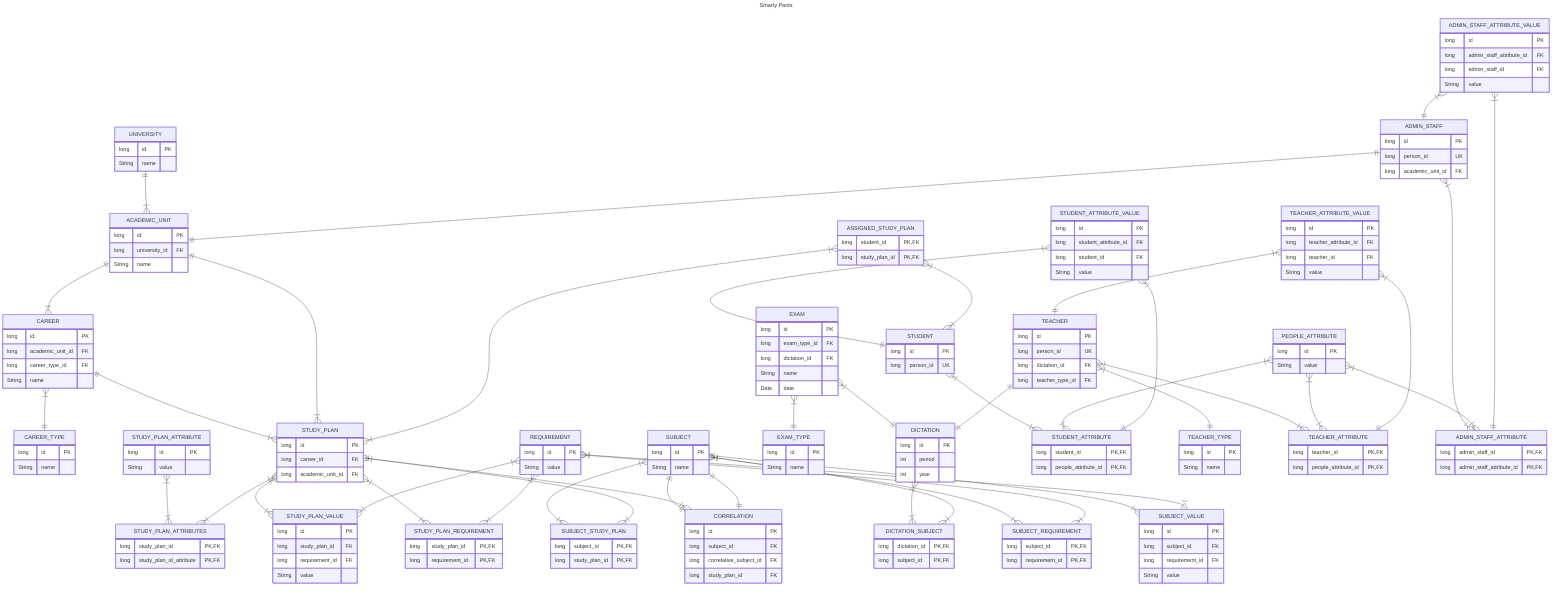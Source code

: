 ---
title: Smarty Pants
---
erDiagram

   UNIVERSITY{
       long id PK
       String name
   }

   UNIVERSITY ||--|{ ACADEMIC_UNIT : ""
   ACADEMIC_UNIT{
       long id PK
       long university_id FK
       String name
   }

   ACADEMIC_UNIT ||--|{ CAREER : ""
   CAREER{
       long id PK
       long academic_unit_id FK
       long career_type_id FK
       String name
   }

   CAREER }|--|| CAREER_TYPE : ""
   CAREER_TYPE{
       long id PK
       String name
   }

   CAREER ||--|{ STUDY_PLAN : ""
   ACADEMIC_UNIT ||--|{ STUDY_PLAN : ""
   STUDY_PLAN{
       long id PK
       long career_id FK
       long academic_unit_id FK
   }

   STUDY_PLAN_ATTRIBUTE{
       long id PK
       String value
   }

   STUDY_PLAN_ATTRIBUTE }|--|{ STUDY_PLAN_ATTRIBUTES : ""
   STUDY_PLAN }|--|{ STUDY_PLAN_ATTRIBUTES : ""
   STUDY_PLAN_ATTRIBUTES{
       long study_plan_id PK, FK
       long study_plan_id_attribute PK, FK
   }

   STUDY_PLAN }|--|{ STUDY_PLAN_VALUE : ""
   REQUIREMENT }|--|{ STUDY_PLAN_VALUE : ""
   STUDY_PLAN_VALUE{
       long id PK
       long study_plan_id FK
       long requirement_id FK
       String value
   }

   REQUIREMENT{
       long id PK
       String value
   }

   STUDY_PLAN }|--|{ STUDY_PLAN_REQUIREMENT : ""
   REQUIREMENT }|--|{ STUDY_PLAN_REQUIREMENT : ""
   STUDY_PLAN_REQUIREMENT{
       long study_plan_id PK, FK
       long requirement_id PK, FK
   }

    SUBJECT }|--|{ SUBJECT_REQUIREMENT : ""
    REQUIREMENT }|--|{ SUBJECT_REQUIREMENT : ""
    SUBJECT_REQUIREMENT{
        long subject_id PK, FK
        long requirement_id PK, FK
    }

%%   REQUIREMENT ||--|{ REQUIREMENT_VALUE : ""
%%   REQUIREMENT_VALUE{
%%       long id PK
%%       long requirement_id FK
%%       String value
%%   }

   SUBJECT{
       long id PK
       String name
   }

   SUBJECT ||--|{ SUBJECT_VALUE : ""
   REQUIREMENT }|--|{ SUBJECT_VALUE : ""
   SUBJECT_VALUE{
       long id PK
       long subject_id FK
       long requirement_id FK
       String value
   }

   SUBJECT }|--|{ SUBJECT_STUDY_PLAN : ""
   STUDY_PLAN }|--|{ SUBJECT_STUDY_PLAN : ""
   SUBJECT_STUDY_PLAN{
       long subject_id PK, FK
       long study_plan_id PK, FK
   }

   SUBJECT ||--|| CORRELATION : ""
   STUDY_PLAN ||--|{ CORRELATION : ""
   SUBJECT ||--|| CORRELATION : ""
   CORRELATION{
       long id PK
       long subject_id FK
       long correlative_subject_id FK
       long study_plan_id FK
   }

   EXAM{
       long id PK
       long exam_type_id FK
       long dictation_id FK
       String name
       Date date
   }

   EXAM }|--|| EXAM_TYPE : ""
   EXAM_TYPE{
       long id PK
       String name
   }

   EXAM }|--|| DICTATION : ""
   DICTATION{
       long id PK
       int period
       int year
   }

   DICTATION }|--|{ DICTATION_SUBJECT : ""
   SUBJECT }|--|{ DICTATION_SUBJECT : ""
   DICTATION_SUBJECT{
       long dictation_id PK, FK
       long subject_id PK, FK
   }

   PEOPLE_ATTRIBUTE{
       long id PK
       String value
   }

   STUDENT{
       long id PK
       long person_id UK
   }

   STUDENT }|--|{ STUDENT_ATTRIBUTE : ""
   PEOPLE_ATTRIBUTE }|--|{ STUDENT_ATTRIBUTE : ""
   STUDENT_ATTRIBUTE{
       long student_id PK, FK
       long people_attribute_id PK, FK
   }

   STUDENT_ATTRIBUTE_VALUE }|--|| STUDENT : ""
   STUDENT_ATTRIBUTE_VALUE }|--|| STUDENT_ATTRIBUTE : ""
   STUDENT_ATTRIBUTE_VALUE{
       long id PK
       long student_attribute_id FK
       long student_id FK
       String value
   }

   ASSIGNED_STUDY_PLAN }|--|{ STUDENT : ""
   ASSIGNED_STUDY_PLAN }|--|{ STUDY_PLAN : ""
   ASSIGNED_STUDY_PLAN{
       long student_id PK, FK
       long study_plan_id PK, FK
   }

    TEACHER ||--|| DICTATION : ""
    TEACHER }|--|| TEACHER_TYPE : ""
    TEACHER{
        long id PK
        long person_id UK
        long dictation_id FK
        long teacher_type_id FK
    }

    TEACHER_TYPE{
        long id PK
        String name
    }

    TEACHER }|--|{ TEACHER_ATTRIBUTE : ""
    PEOPLE_ATTRIBUTE }|--|{ TEACHER_ATTRIBUTE : ""
    TEACHER_ATTRIBUTE{
        long teacher_id PK, FK
        long people_attribute_id PK, FK
    }

    TEACHER_ATTRIBUTE_VALUE }|--|| TEACHER : ""
    TEACHER_ATTRIBUTE_VALUE }|--|| TEACHER_ATTRIBUTE : ""
    TEACHER_ATTRIBUTE_VALUE{
        long id PK
        long teacher_attribute_id FK
        long teacher_id FK
        String value
    }

    ADMIN_STAFF ||--|| ACADEMIC_UNIT : ""
    ADMIN_STAFF{
        long id PK
        long person_id UK
        long academic_unit_id FK
    }

    ADMIN_STAFF }|--|{ ADMIN_STAFF_ATTRIBUTE : ""
    PEOPLE_ATTRIBUTE }|--|{ ADMIN_STAFF_ATTRIBUTE : ""
    ADMIN_STAFF_ATTRIBUTE{
        long admin_staff_id PK, FK
        long admin_staff_attribute_id PK, FK
    }

    ADMIN_STAFF_ATTRIBUTE_VALUE }|--|| ADMIN_STAFF : ""
    ADMIN_STAFF_ATTRIBUTE_VALUE }|--|| ADMIN_STAFF_ATTRIBUTE : ""
    ADMIN_STAFF_ATTRIBUTE_VALUE{
        long id PK
        long admin_staff_attribute_id FK
        long admin_staff_id FK
        String value
    }